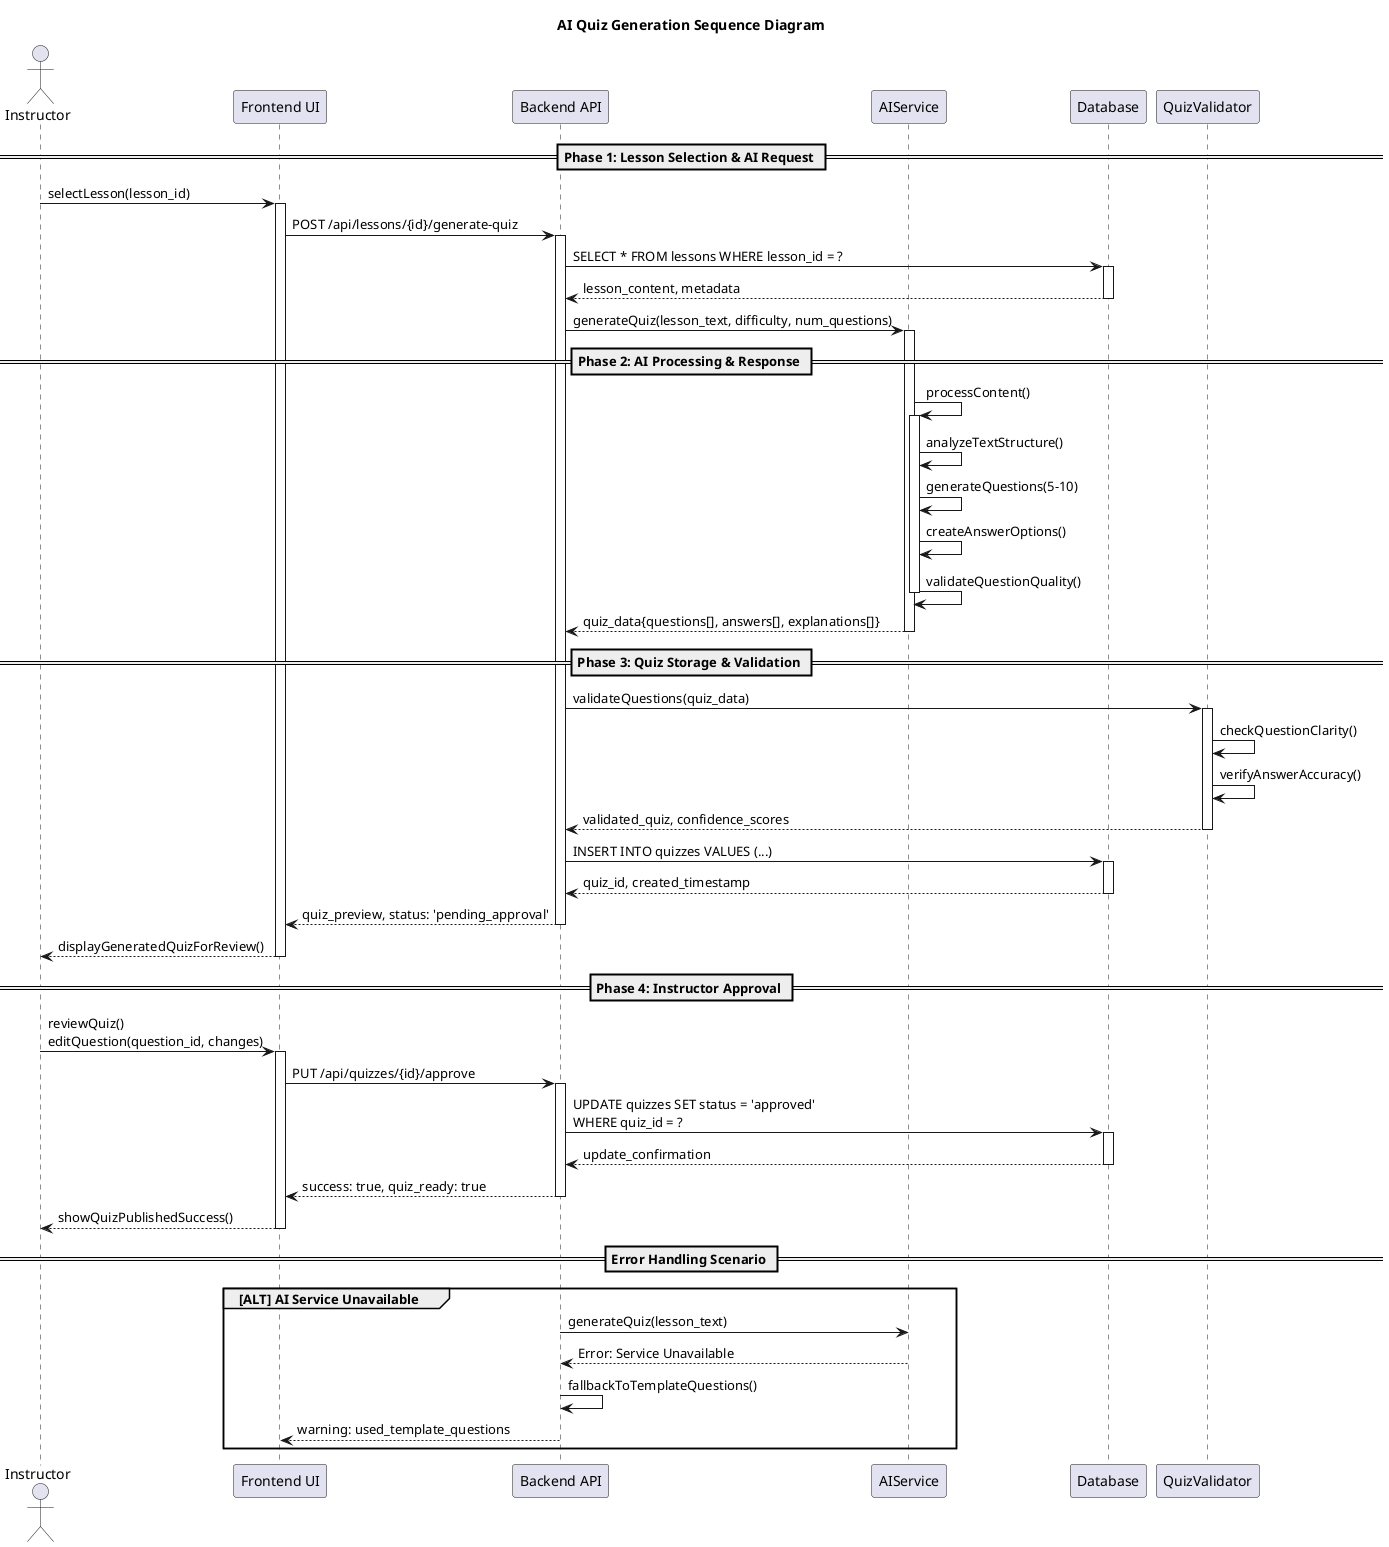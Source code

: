 @startuml
title AI Quiz Generation Sequence Diagram

actor Instructor as Instructor
participant "Frontend UI" as Frontend
participant "Backend API" as Backend
participant "AIService" as AIService
participant "Database" as Database
participant "QuizValidator" as Validator

== Phase 1: Lesson Selection & AI Request ==

Instructor -> Frontend: selectLesson(lesson_id)
activate Frontend

Frontend -> Backend: POST /api/lessons/{id}/generate-quiz
activate Backend

Backend -> Database: SELECT * FROM lessons WHERE lesson_id = ?
activate Database
Database --> Backend: lesson_content, metadata
deactivate Database

Backend -> AIService: generateQuiz(lesson_text, difficulty, num_questions)
activate AIService

== Phase 2: AI Processing & Response ==

AIService -> AIService: processContent()
activate AIService
AIService -> AIService: analyzeTextStructure()
AIService -> AIService: generateQuestions(5-10)
AIService -> AIService: createAnswerOptions()
AIService -> AIService: validateQuestionQuality()
deactivate AIService

AIService --> Backend: quiz_data{questions[], answers[], explanations[]}
deactivate AIService

== Phase 3: Quiz Storage & Validation ==

Backend -> Validator: validateQuestions(quiz_data)
activate Validator
Validator -> Validator: checkQuestionClarity()
Validator -> Validator: verifyAnswerAccuracy()
Validator --> Backend: validated_quiz, confidence_scores
deactivate Validator

Backend -> Database: INSERT INTO quizzes VALUES (...)
activate Database
Database --> Backend: quiz_id, created_timestamp
deactivate Database

Backend --> Frontend: quiz_preview, status: 'pending_approval'
deactivate Backend

Frontend --> Instructor: displayGeneratedQuizForReview()
deactivate Frontend

== Phase 4: Instructor Approval ==

Instructor -> Frontend: reviewQuiz()\neditQuestion(question_id, changes)
activate Frontend

Frontend -> Backend: PUT /api/quizzes/{id}/approve
activate Backend

Backend -> Database: UPDATE quizzes SET status = 'approved'\nWHERE quiz_id = ?
activate Database
Database --> Backend: update_confirmation
deactivate Database

Backend --> Frontend: success: true, quiz_ready: true
deactivate Backend

Frontend --> Instructor: showQuizPublishedSuccess()
deactivate Frontend

== Error Handling Scenario ==

group [ALT] AI Service Unavailable
    Backend -> AIService: generateQuiz(lesson_text)
    AIService --> Backend: Error: Service Unavailable
    Backend -> Backend: fallbackToTemplateQuestions()
    Backend --> Frontend: warning: used_template_questions
end

@enduml


